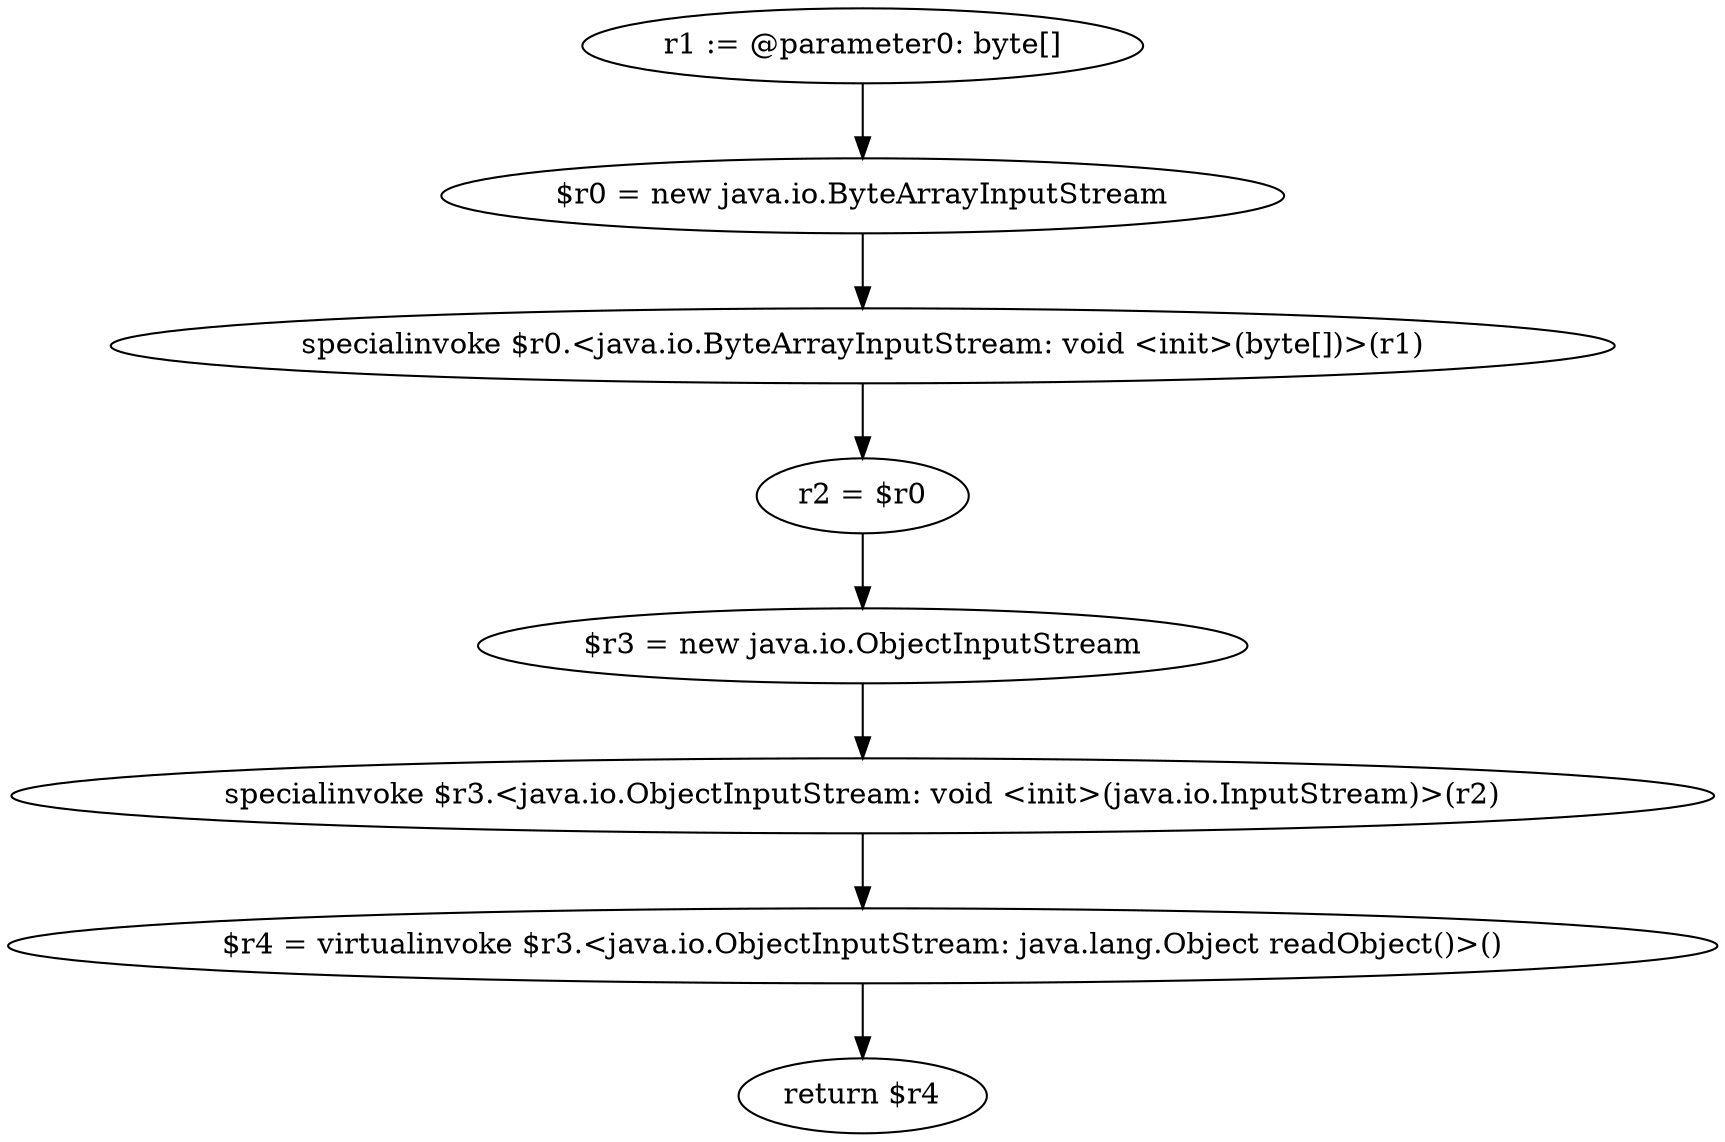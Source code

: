 digraph "unitGraph" {
    "r1 := @parameter0: byte[]"
    "$r0 = new java.io.ByteArrayInputStream"
    "specialinvoke $r0.<java.io.ByteArrayInputStream: void <init>(byte[])>(r1)"
    "r2 = $r0"
    "$r3 = new java.io.ObjectInputStream"
    "specialinvoke $r3.<java.io.ObjectInputStream: void <init>(java.io.InputStream)>(r2)"
    "$r4 = virtualinvoke $r3.<java.io.ObjectInputStream: java.lang.Object readObject()>()"
    "return $r4"
    "r1 := @parameter0: byte[]"->"$r0 = new java.io.ByteArrayInputStream";
    "$r0 = new java.io.ByteArrayInputStream"->"specialinvoke $r0.<java.io.ByteArrayInputStream: void <init>(byte[])>(r1)";
    "specialinvoke $r0.<java.io.ByteArrayInputStream: void <init>(byte[])>(r1)"->"r2 = $r0";
    "r2 = $r0"->"$r3 = new java.io.ObjectInputStream";
    "$r3 = new java.io.ObjectInputStream"->"specialinvoke $r3.<java.io.ObjectInputStream: void <init>(java.io.InputStream)>(r2)";
    "specialinvoke $r3.<java.io.ObjectInputStream: void <init>(java.io.InputStream)>(r2)"->"$r4 = virtualinvoke $r3.<java.io.ObjectInputStream: java.lang.Object readObject()>()";
    "$r4 = virtualinvoke $r3.<java.io.ObjectInputStream: java.lang.Object readObject()>()"->"return $r4";
}
